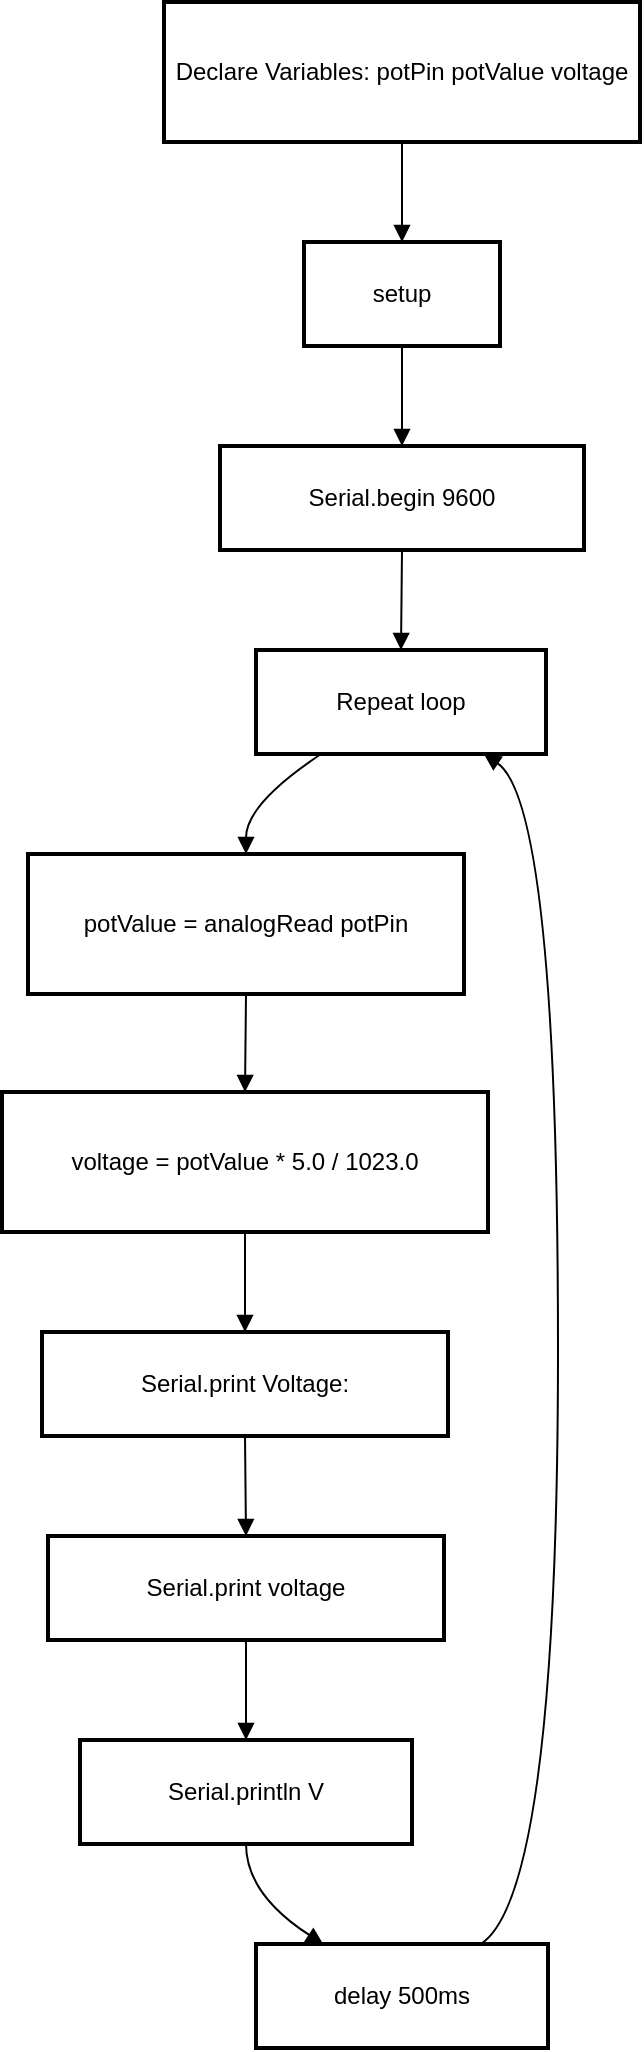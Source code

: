 <mxfile version="24.7.17">
  <diagram id="C5RBs43oDa-KdzZeNtuy" name="Page-1">
    <mxGraphModel dx="880" dy="478" grid="1" gridSize="10" guides="1" tooltips="1" connect="1" arrows="1" fold="1" page="1" pageScale="1" pageWidth="827" pageHeight="1169" math="0" shadow="0">
      <root>
        <mxCell id="WIyWlLk6GJQsqaUBKTNV-0" />
        <mxCell id="WIyWlLk6GJQsqaUBKTNV-1" parent="WIyWlLk6GJQsqaUBKTNV-0" />
        <mxCell id="BlUHOqsG7W_58xlhMtPi-41" value="" style="curved=1;startArrow=none;endArrow=block;exitX=1;exitY=0.23;entryX=1;entryY=0.66;rounded=0;" edge="1" parent="WIyWlLk6GJQsqaUBKTNV-1" source="BlUHOqsG7W_58xlhMtPi-30">
          <mxGeometry relative="1" as="geometry">
            <Array as="points">
              <mxPoint x="686" y="1061" />
              <mxPoint x="686" y="354" />
            </Array>
            <mxPoint x="505.455" y="296.045" as="targetPoint" />
          </mxGeometry>
        </mxCell>
        <mxCell id="BlUHOqsG7W_58xlhMtPi-83" value="Declare Variables: potPin potValue voltage" style="whiteSpace=wrap;strokeWidth=2;" vertex="1" parent="WIyWlLk6GJQsqaUBKTNV-1">
          <mxGeometry x="101" y="580" width="238" height="70" as="geometry" />
        </mxCell>
        <mxCell id="BlUHOqsG7W_58xlhMtPi-84" value="setup" style="whiteSpace=wrap;strokeWidth=2;" vertex="1" parent="WIyWlLk6GJQsqaUBKTNV-1">
          <mxGeometry x="171" y="700" width="98" height="52" as="geometry" />
        </mxCell>
        <mxCell id="BlUHOqsG7W_58xlhMtPi-85" value="Serial.begin 9600" style="whiteSpace=wrap;strokeWidth=2;" vertex="1" parent="WIyWlLk6GJQsqaUBKTNV-1">
          <mxGeometry x="129" y="802" width="182" height="52" as="geometry" />
        </mxCell>
        <mxCell id="BlUHOqsG7W_58xlhMtPi-86" value="Repeat loop" style="whiteSpace=wrap;strokeWidth=2;" vertex="1" parent="WIyWlLk6GJQsqaUBKTNV-1">
          <mxGeometry x="147" y="904" width="145" height="52" as="geometry" />
        </mxCell>
        <mxCell id="BlUHOqsG7W_58xlhMtPi-87" value="potValue = analogRead potPin" style="whiteSpace=wrap;strokeWidth=2;" vertex="1" parent="WIyWlLk6GJQsqaUBKTNV-1">
          <mxGeometry x="33" y="1006" width="218" height="70" as="geometry" />
        </mxCell>
        <mxCell id="BlUHOqsG7W_58xlhMtPi-88" value="voltage = potValue * 5.0 / 1023.0" style="whiteSpace=wrap;strokeWidth=2;" vertex="1" parent="WIyWlLk6GJQsqaUBKTNV-1">
          <mxGeometry x="20" y="1125" width="243" height="70" as="geometry" />
        </mxCell>
        <mxCell id="BlUHOqsG7W_58xlhMtPi-89" value="Serial.print Voltage:" style="whiteSpace=wrap;strokeWidth=2;" vertex="1" parent="WIyWlLk6GJQsqaUBKTNV-1">
          <mxGeometry x="40" y="1245" width="203" height="52" as="geometry" />
        </mxCell>
        <mxCell id="BlUHOqsG7W_58xlhMtPi-90" value="Serial.print voltage" style="whiteSpace=wrap;strokeWidth=2;" vertex="1" parent="WIyWlLk6GJQsqaUBKTNV-1">
          <mxGeometry x="43" y="1347" width="198" height="52" as="geometry" />
        </mxCell>
        <mxCell id="BlUHOqsG7W_58xlhMtPi-91" value="Serial.println V" style="whiteSpace=wrap;strokeWidth=2;" vertex="1" parent="WIyWlLk6GJQsqaUBKTNV-1">
          <mxGeometry x="59" y="1449" width="166" height="52" as="geometry" />
        </mxCell>
        <mxCell id="BlUHOqsG7W_58xlhMtPi-92" value="delay 500ms" style="whiteSpace=wrap;strokeWidth=2;" vertex="1" parent="WIyWlLk6GJQsqaUBKTNV-1">
          <mxGeometry x="147" y="1551" width="146" height="52" as="geometry" />
        </mxCell>
        <mxCell id="BlUHOqsG7W_58xlhMtPi-93" value="" style="curved=1;startArrow=none;endArrow=block;exitX=0.5;exitY=0.99;entryX=0.5;entryY=-0.01;rounded=0;" edge="1" parent="WIyWlLk6GJQsqaUBKTNV-1" source="BlUHOqsG7W_58xlhMtPi-83" target="BlUHOqsG7W_58xlhMtPi-84">
          <mxGeometry relative="1" as="geometry">
            <Array as="points" />
          </mxGeometry>
        </mxCell>
        <mxCell id="BlUHOqsG7W_58xlhMtPi-94" value="" style="curved=1;startArrow=none;endArrow=block;exitX=0.5;exitY=0.99;entryX=0.5;entryY=-0.01;rounded=0;" edge="1" parent="WIyWlLk6GJQsqaUBKTNV-1" source="BlUHOqsG7W_58xlhMtPi-84" target="BlUHOqsG7W_58xlhMtPi-85">
          <mxGeometry relative="1" as="geometry">
            <Array as="points" />
          </mxGeometry>
        </mxCell>
        <mxCell id="BlUHOqsG7W_58xlhMtPi-95" value="" style="curved=1;startArrow=none;endArrow=block;exitX=0.5;exitY=0.99;entryX=0.5;entryY=-0.01;rounded=0;" edge="1" parent="WIyWlLk6GJQsqaUBKTNV-1" source="BlUHOqsG7W_58xlhMtPi-85" target="BlUHOqsG7W_58xlhMtPi-86">
          <mxGeometry relative="1" as="geometry">
            <Array as="points" />
          </mxGeometry>
        </mxCell>
        <mxCell id="BlUHOqsG7W_58xlhMtPi-96" value="" style="curved=1;startArrow=none;endArrow=block;exitX=0.23;exitY=0.99;entryX=0.5;entryY=-0.01;rounded=0;" edge="1" parent="WIyWlLk6GJQsqaUBKTNV-1" source="BlUHOqsG7W_58xlhMtPi-86" target="BlUHOqsG7W_58xlhMtPi-87">
          <mxGeometry relative="1" as="geometry">
            <Array as="points">
              <mxPoint x="142" y="981" />
            </Array>
          </mxGeometry>
        </mxCell>
        <mxCell id="BlUHOqsG7W_58xlhMtPi-97" value="" style="curved=1;startArrow=none;endArrow=block;exitX=0.5;exitY=0.99;entryX=0.5;entryY=0;rounded=0;" edge="1" parent="WIyWlLk6GJQsqaUBKTNV-1" source="BlUHOqsG7W_58xlhMtPi-87" target="BlUHOqsG7W_58xlhMtPi-88">
          <mxGeometry relative="1" as="geometry">
            <Array as="points" />
          </mxGeometry>
        </mxCell>
        <mxCell id="BlUHOqsG7W_58xlhMtPi-98" value="" style="curved=1;startArrow=none;endArrow=block;exitX=0.5;exitY=1;entryX=0.5;entryY=0;rounded=0;" edge="1" parent="WIyWlLk6GJQsqaUBKTNV-1" source="BlUHOqsG7W_58xlhMtPi-88" target="BlUHOqsG7W_58xlhMtPi-89">
          <mxGeometry relative="1" as="geometry">
            <Array as="points" />
          </mxGeometry>
        </mxCell>
        <mxCell id="BlUHOqsG7W_58xlhMtPi-99" value="" style="curved=1;startArrow=none;endArrow=block;exitX=0.5;exitY=1;entryX=0.5;entryY=0;rounded=0;" edge="1" parent="WIyWlLk6GJQsqaUBKTNV-1" source="BlUHOqsG7W_58xlhMtPi-89" target="BlUHOqsG7W_58xlhMtPi-90">
          <mxGeometry relative="1" as="geometry">
            <Array as="points" />
          </mxGeometry>
        </mxCell>
        <mxCell id="BlUHOqsG7W_58xlhMtPi-100" value="" style="curved=1;startArrow=none;endArrow=block;exitX=0.5;exitY=1;entryX=0.5;entryY=0;rounded=0;" edge="1" parent="WIyWlLk6GJQsqaUBKTNV-1" source="BlUHOqsG7W_58xlhMtPi-90" target="BlUHOqsG7W_58xlhMtPi-91">
          <mxGeometry relative="1" as="geometry">
            <Array as="points" />
          </mxGeometry>
        </mxCell>
        <mxCell id="BlUHOqsG7W_58xlhMtPi-101" value="" style="curved=1;startArrow=none;endArrow=block;exitX=0.5;exitY=1;entryX=0.23;entryY=0;rounded=0;" edge="1" parent="WIyWlLk6GJQsqaUBKTNV-1" source="BlUHOqsG7W_58xlhMtPi-91" target="BlUHOqsG7W_58xlhMtPi-92">
          <mxGeometry relative="1" as="geometry">
            <Array as="points">
              <mxPoint x="142" y="1526" />
            </Array>
          </mxGeometry>
        </mxCell>
        <mxCell id="BlUHOqsG7W_58xlhMtPi-102" value="" style="curved=1;startArrow=none;endArrow=block;exitX=0.77;exitY=0;entryX=0.78;entryY=0.99;rounded=0;" edge="1" parent="WIyWlLk6GJQsqaUBKTNV-1" source="BlUHOqsG7W_58xlhMtPi-92" target="BlUHOqsG7W_58xlhMtPi-86">
          <mxGeometry relative="1" as="geometry">
            <Array as="points">
              <mxPoint x="298" y="1526" />
              <mxPoint x="298" y="981" />
            </Array>
          </mxGeometry>
        </mxCell>
      </root>
    </mxGraphModel>
  </diagram>
</mxfile>
